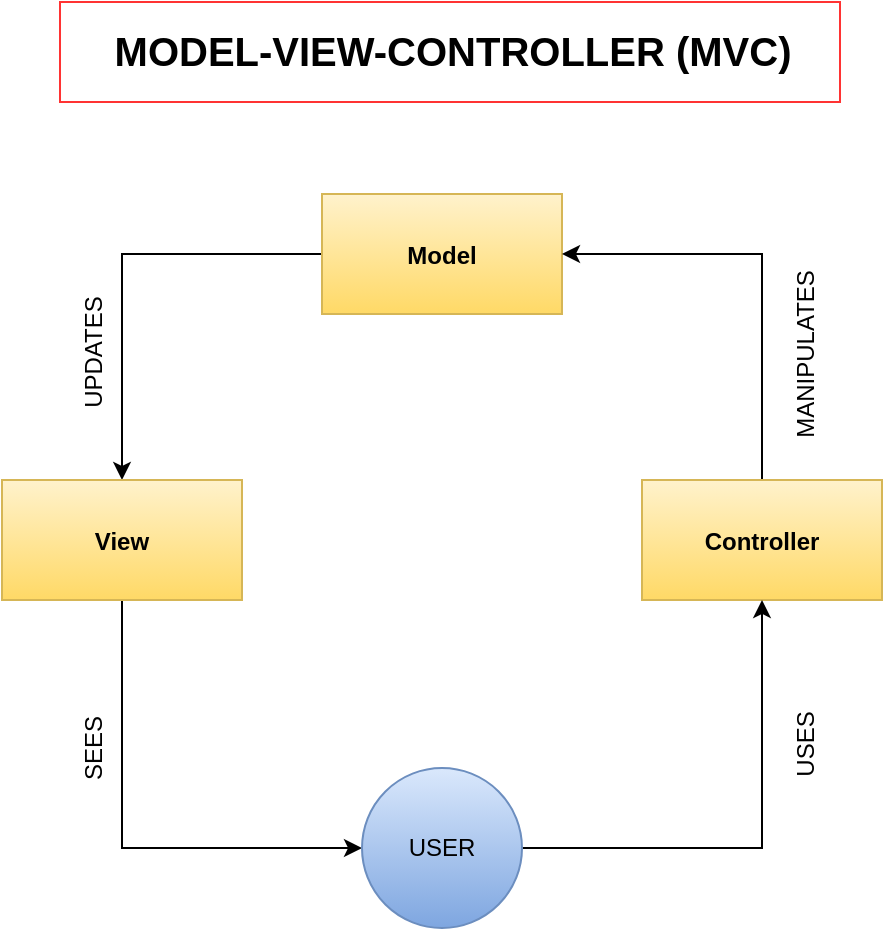 <mxfile version="12.9.9" type="device"><diagram name="Page-1" id="e7e014a7-5840-1c2e-5031-d8a46d1fe8dd"><mxGraphModel dx="942" dy="604" grid="0" gridSize="10" guides="1" tooltips="1" connect="1" arrows="1" fold="1" page="1" pageScale="1" pageWidth="1169" pageHeight="826" background="#ffffff" math="0" shadow="0"><root><mxCell id="0"/><mxCell id="1" parent="0"/><mxCell id="eQcN81nqFbiBVAd6wOCB-59" value="" style="rounded=0;whiteSpace=wrap;html=1;strokeColor=#FF3333;" vertex="1" parent="1"><mxGeometry x="340" y="200" width="390" height="50" as="geometry"/></mxCell><mxCell id="eQcN81nqFbiBVAd6wOCB-45" style="edgeStyle=orthogonalEdgeStyle;rounded=0;orthogonalLoop=1;jettySize=auto;html=1;" edge="1" parent="1" source="15" target="33"><mxGeometry relative="1" as="geometry"/></mxCell><mxCell id="15" value="Model" style="gradientColor=#ffd966;fillColor=#fff2cc;strokeColor=#d6b656;fontStyle=1" parent="1" vertex="1"><mxGeometry x="471" y="296" width="120" height="60" as="geometry"/></mxCell><mxCell id="eQcN81nqFbiBVAd6wOCB-48" style="edgeStyle=orthogonalEdgeStyle;rounded=0;orthogonalLoop=1;jettySize=auto;html=1;exitX=0.5;exitY=1;exitDx=0;exitDy=0;entryX=0;entryY=0.5;entryDx=0;entryDy=0;" edge="1" parent="1" source="33" target="eQcN81nqFbiBVAd6wOCB-47"><mxGeometry relative="1" as="geometry"><mxPoint x="371" y="523" as="sourcePoint"/></mxGeometry></mxCell><mxCell id="33" value="View" style="gradientColor=#ffd966;fillColor=#fff2cc;strokeColor=#d6b656;fontStyle=1" parent="1" vertex="1"><mxGeometry x="311" y="439" width="120" height="60" as="geometry"/></mxCell><mxCell id="eQcN81nqFbiBVAd6wOCB-46" style="edgeStyle=orthogonalEdgeStyle;rounded=0;orthogonalLoop=1;jettySize=auto;html=1;entryX=1;entryY=0.5;entryDx=0;entryDy=0;exitX=0.5;exitY=0;exitDx=0;exitDy=0;" edge="1" parent="1" source="7" target="15"><mxGeometry relative="1" as="geometry"/></mxCell><mxCell id="7" value="Controller" style="gradientColor=#ffd966;fillColor=#fff2cc;strokeColor=#d6b656;fontStyle=1" parent="1" vertex="1"><mxGeometry x="631" y="439" width="120" height="60" as="geometry"/></mxCell><mxCell id="eQcN81nqFbiBVAd6wOCB-49" style="edgeStyle=orthogonalEdgeStyle;rounded=0;orthogonalLoop=1;jettySize=auto;html=1;entryX=0.5;entryY=1;entryDx=0;entryDy=0;" edge="1" parent="1" source="eQcN81nqFbiBVAd6wOCB-47" target="7"><mxGeometry relative="1" as="geometry"><mxPoint x="691" y="523" as="targetPoint"/></mxGeometry></mxCell><mxCell id="eQcN81nqFbiBVAd6wOCB-47" value="USER" style="ellipse;whiteSpace=wrap;html=1;aspect=fixed;gradientColor=#7ea6e0;fillColor=#dae8fc;strokeColor=#6c8ebf;" vertex="1" parent="1"><mxGeometry x="491" y="583" width="80" height="80" as="geometry"/></mxCell><mxCell id="eQcN81nqFbiBVAd6wOCB-50" value="UPDATES" style="text;html=1;strokeColor=none;fillColor=none;align=center;verticalAlign=middle;whiteSpace=wrap;rounded=0;rotation=-90;" vertex="1" parent="1"><mxGeometry x="317" y="365" width="80" height="20" as="geometry"/></mxCell><mxCell id="eQcN81nqFbiBVAd6wOCB-51" value="MANIPULATES" style="text;html=1;strokeColor=none;fillColor=none;align=center;verticalAlign=middle;whiteSpace=wrap;rounded=0;rotation=-90;" vertex="1" parent="1"><mxGeometry x="673" y="366" width="80" height="20" as="geometry"/></mxCell><mxCell id="eQcN81nqFbiBVAd6wOCB-52" value="SEES" style="text;html=1;strokeColor=none;fillColor=none;align=center;verticalAlign=middle;whiteSpace=wrap;rounded=0;rotation=-90;" vertex="1" parent="1"><mxGeometry x="317" y="563" width="80" height="20" as="geometry"/></mxCell><mxCell id="eQcN81nqFbiBVAd6wOCB-56" value="USES" style="text;html=1;strokeColor=none;fillColor=none;align=center;verticalAlign=middle;whiteSpace=wrap;rounded=0;rotation=-90;" vertex="1" parent="1"><mxGeometry x="673" y="561" width="80" height="20" as="geometry"/></mxCell><mxCell id="eQcN81nqFbiBVAd6wOCB-57" value="&lt;b&gt;&lt;font style=&quot;font-size: 20px&quot;&gt;MODEL-VIEW-CONTROLLER (MVC)&lt;/font&gt;&lt;/b&gt;" style="text;html=1;align=center;verticalAlign=middle;resizable=0;points=[];autosize=1;" vertex="1" parent="1"><mxGeometry x="361" y="214" width="350" height="20" as="geometry"/></mxCell></root></mxGraphModel></diagram></mxfile>